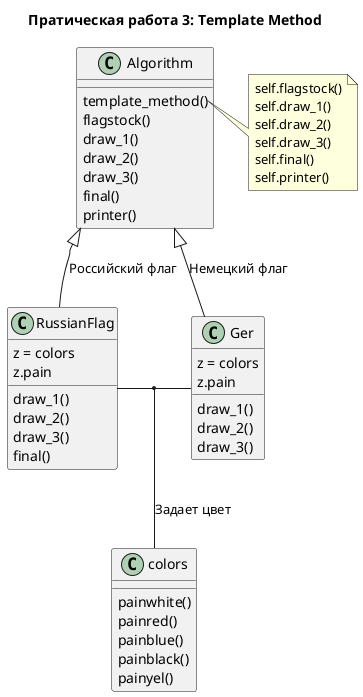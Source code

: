 @startuml
title Пратическая работа 3: Template Method
class Algorithm{
template_method()
flagstock()
draw_1()
draw_2()
draw_3()
final()
printer()
}
note right of Algorithm::"template_method()"
self.flagstock()
self.draw_1()
self.draw_2()
self.draw_3()
self.final()
self.printer()
end note

class colors{
painwhite()
painred()
painblue()
painblack()
painyel()
}

class RussianFlag{
z = colors
z.pain
draw_1()
draw_2()
draw_3()
final()
}
class  Ger{
z = colors
z.pain
draw_1()
draw_2()
draw_3()
}

Algorithm <|-- Ger :Немецкий флаг
Algorithm <|-- RussianFlag : Российский флаг

RussianFlag -  Ger
(RussianFlag, Ger) - colors:Задает цвет

@enduml